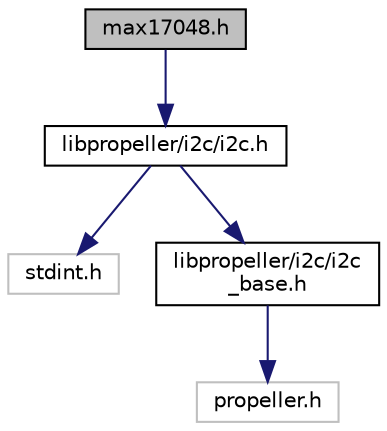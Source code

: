 digraph "max17048.h"
{
  edge [fontname="Helvetica",fontsize="10",labelfontname="Helvetica",labelfontsize="10"];
  node [fontname="Helvetica",fontsize="10",shape=record];
  Node1 [label="max17048.h",height=0.2,width=0.4,color="black", fillcolor="grey75", style="filled" fontcolor="black"];
  Node1 -> Node2 [color="midnightblue",fontsize="10",style="solid",fontname="Helvetica"];
  Node2 [label="libpropeller/i2c/i2c.h",height=0.2,width=0.4,color="black", fillcolor="white", style="filled",URL="$i2c_8h.html"];
  Node2 -> Node3 [color="midnightblue",fontsize="10",style="solid",fontname="Helvetica"];
  Node3 [label="stdint.h",height=0.2,width=0.4,color="grey75", fillcolor="white", style="filled"];
  Node2 -> Node4 [color="midnightblue",fontsize="10",style="solid",fontname="Helvetica"];
  Node4 [label="libpropeller/i2c/i2c\l_base.h",height=0.2,width=0.4,color="black", fillcolor="white", style="filled",URL="$i2c__base_8h.html"];
  Node4 -> Node5 [color="midnightblue",fontsize="10",style="solid",fontname="Helvetica"];
  Node5 [label="propeller.h",height=0.2,width=0.4,color="grey75", fillcolor="white", style="filled"];
}
